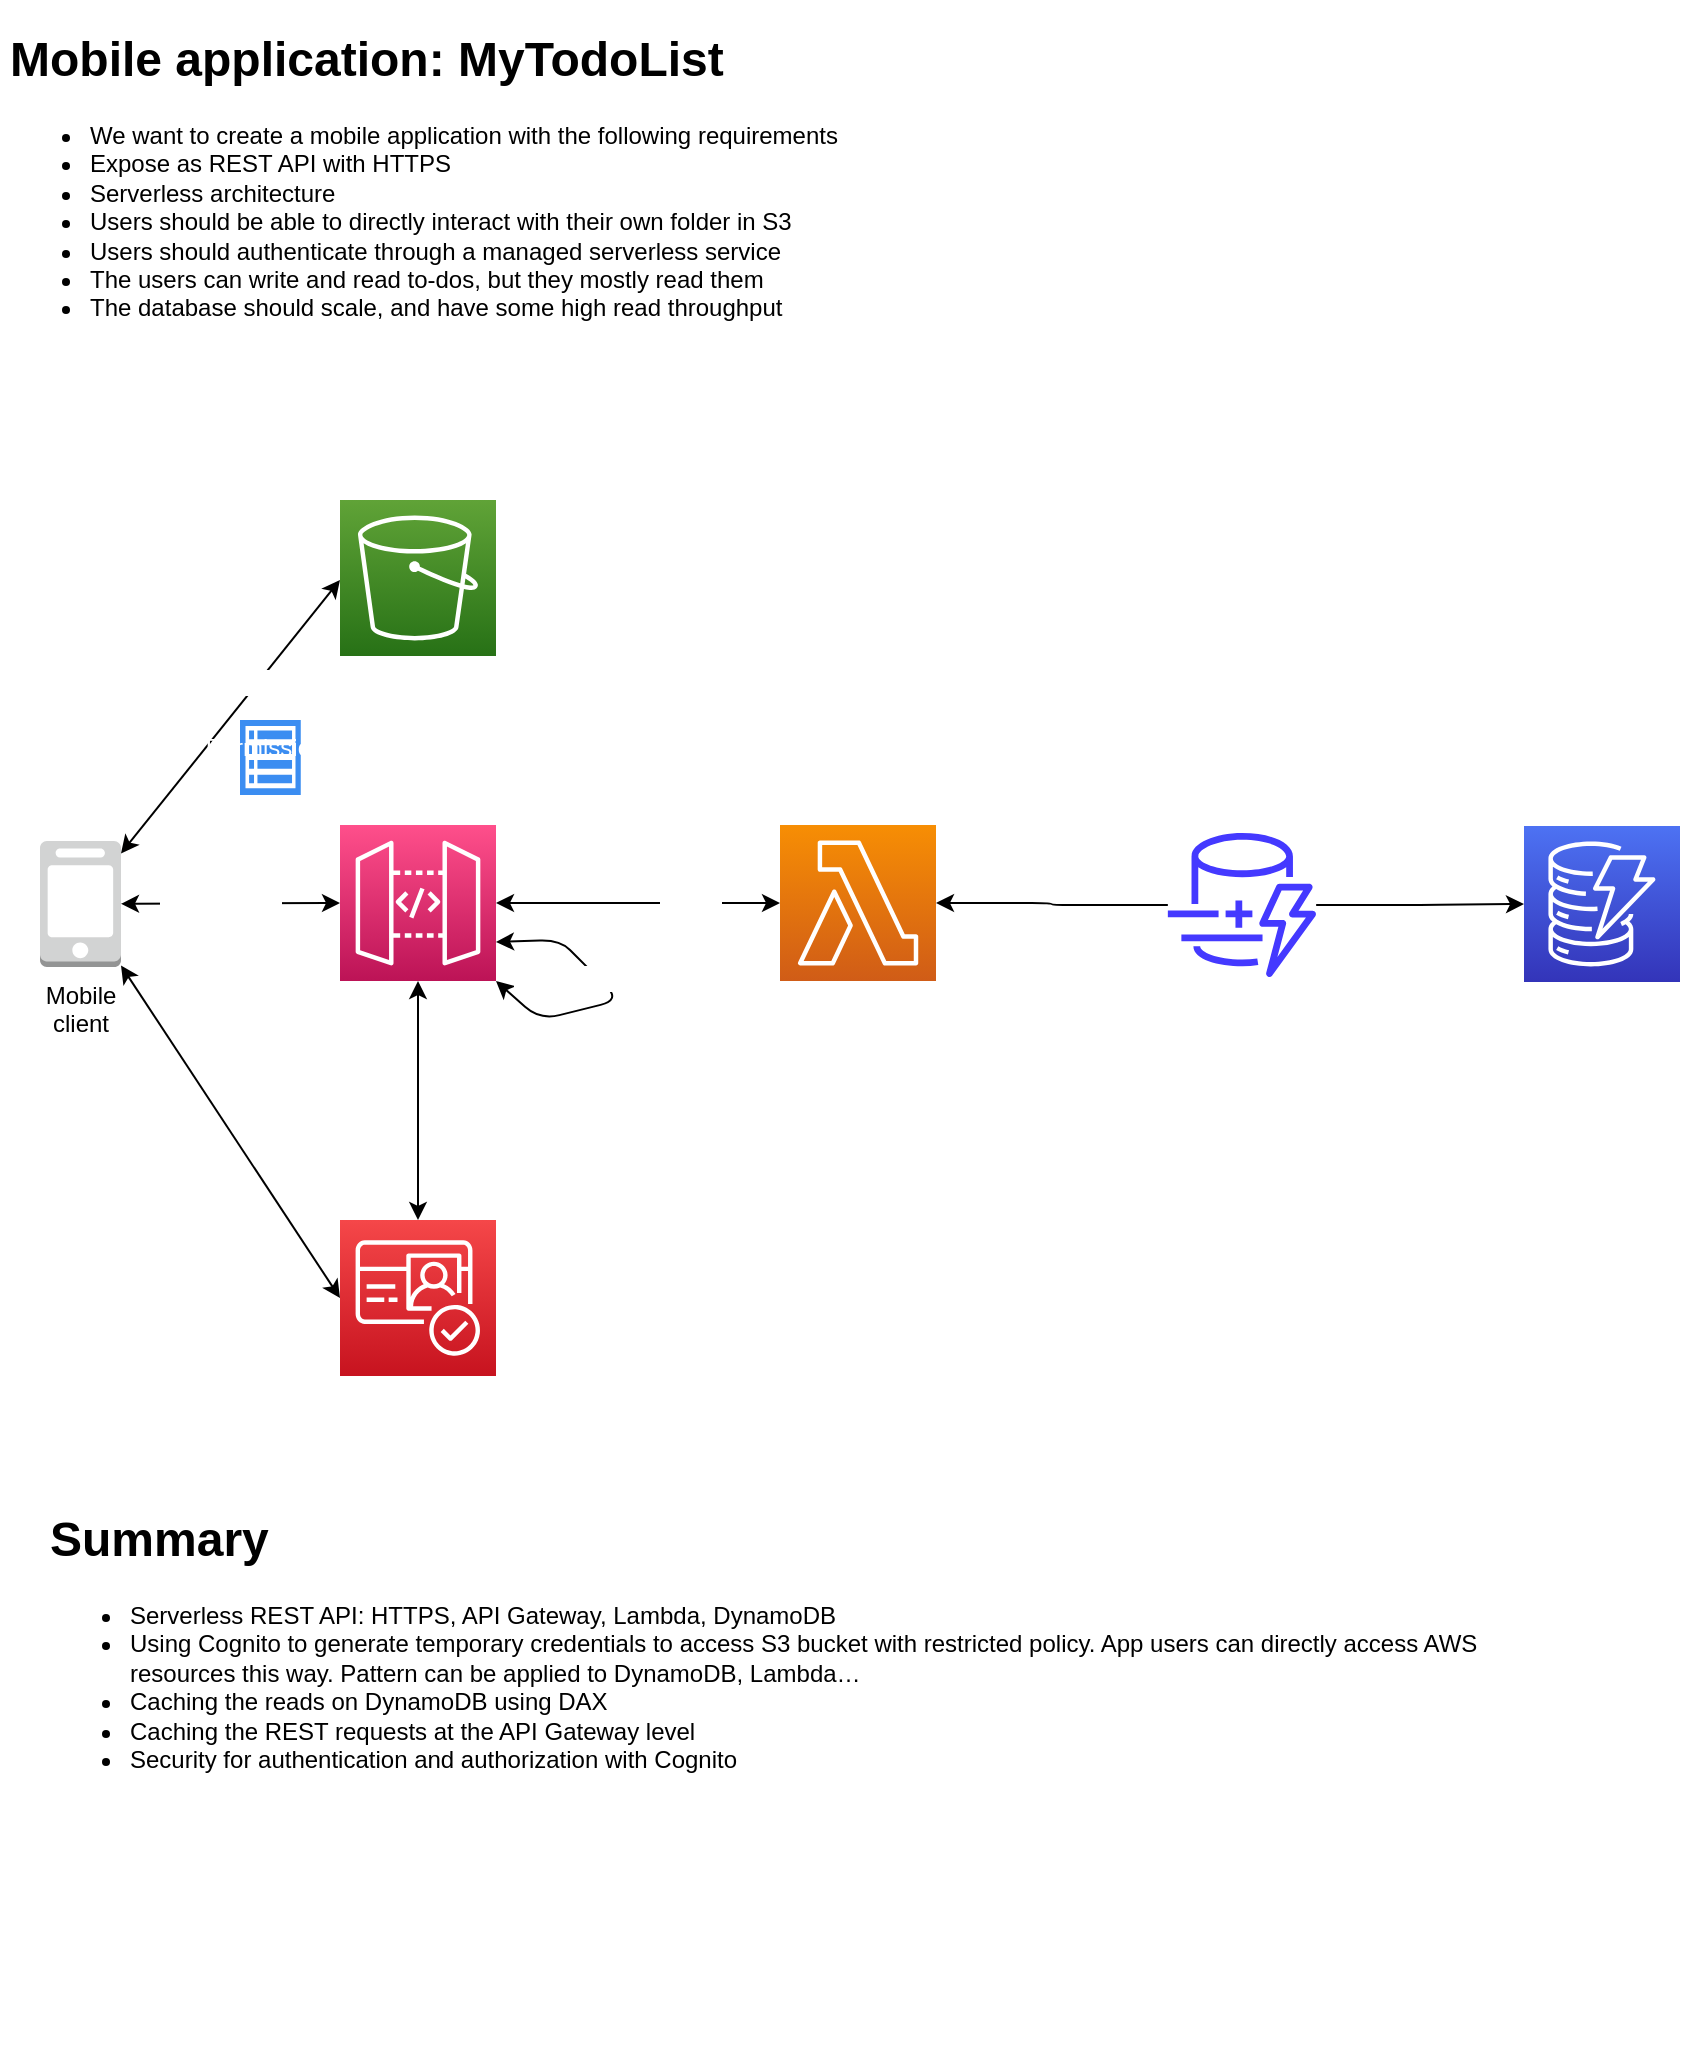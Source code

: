 <mxfile>
    <diagram id="rIJeba_qqOnujhbIOaYM" name="Page-1">
        <mxGraphModel dx="954" dy="766" grid="1" gridSize="10" guides="1" tooltips="1" connect="1" arrows="1" fold="1" page="1" pageScale="1" pageWidth="850" pageHeight="1100" math="0" shadow="0">
            <root>
                <mxCell id="0"/>
                <mxCell id="1" parent="0"/>
                <mxCell id="2" value="&lt;h1&gt;Mobile application: MyTodoList&lt;/h1&gt;&lt;p&gt;&lt;/p&gt;&lt;ul&gt;&lt;li&gt;We want to create a mobile application with the following requirements&lt;/li&gt;&lt;li&gt;Expose as REST API with HTTPS&lt;/li&gt;&lt;li&gt;Serverless architecture&lt;/li&gt;&lt;li&gt;Users should be able to directly interact with their own folder in S3&lt;/li&gt;&lt;li&gt;Users should authenticate through a managed serverless service&lt;/li&gt;&lt;li&gt;The users can write and read to-dos, but they mostly read them&lt;/li&gt;&lt;li&gt;The database should scale, and have some high read throughput&lt;/li&gt;&lt;/ul&gt;&lt;p&gt;&lt;/p&gt;" style="text;html=1;strokeColor=none;fillColor=none;spacing=5;spacingTop=-20;whiteSpace=wrap;overflow=hidden;rounded=0;" parent="1" vertex="1">
                    <mxGeometry x="10" y="10" width="510" height="240" as="geometry"/>
                </mxCell>
                <mxCell id="9" style="edgeStyle=none;html=1;entryX=0;entryY=0.5;entryDx=0;entryDy=0;entryPerimeter=0;fontColor=#FFFFFF;startArrow=classic;startFill=1;" parent="1" source="3" target="8" edge="1">
                    <mxGeometry relative="1" as="geometry"/>
                </mxCell>
                <mxCell id="10" value="authenticate" style="edgeLabel;html=1;align=center;verticalAlign=middle;resizable=0;points=[];fontColor=#FFFFFF;" parent="9" vertex="1" connectable="0">
                    <mxGeometry x="0.191" y="1" relative="1" as="geometry">
                        <mxPoint x="-36" y="9" as="offset"/>
                    </mxGeometry>
                </mxCell>
                <mxCell id="13" style="edgeStyle=none;html=1;entryX=0;entryY=0.5;entryDx=0;entryDy=0;entryPerimeter=0;fontColor=#FFFFFF;startArrow=classic;startFill=1;" parent="1" source="3" target="4" edge="1">
                    <mxGeometry relative="1" as="geometry"/>
                </mxCell>
                <mxCell id="14" value="REST HTTP" style="edgeLabel;html=1;align=center;verticalAlign=middle;resizable=0;points=[];fontColor=#FFFFFF;" parent="13" vertex="1" connectable="0">
                    <mxGeometry x="-0.385" y="-1" relative="1" as="geometry">
                        <mxPoint x="16" y="-1" as="offset"/>
                    </mxGeometry>
                </mxCell>
                <mxCell id="16" style="edgeStyle=none;html=1;fontColor=#FFFFFF;startArrow=classic;startFill=1;" parent="1" source="3" edge="1">
                    <mxGeometry relative="1" as="geometry">
                        <mxPoint x="180" y="290" as="targetPoint"/>
                    </mxGeometry>
                </mxCell>
                <mxCell id="17" value="Store/retrieve files" style="edgeLabel;html=1;align=center;verticalAlign=middle;resizable=0;points=[];fontColor=#FFFFFF;" parent="16" vertex="1" connectable="0">
                    <mxGeometry x="0.273" y="-1" relative="1" as="geometry">
                        <mxPoint as="offset"/>
                    </mxGeometry>
                </mxCell>
                <mxCell id="3" value="Mobile&lt;br&gt;client" style="outlineConnect=0;dashed=0;verticalLabelPosition=bottom;verticalAlign=top;align=center;html=1;shape=mxgraph.aws3.mobile_client;fillColor=#D2D3D3;gradientColor=none;" parent="1" vertex="1">
                    <mxGeometry x="30" y="420.5" width="40.5" height="63" as="geometry"/>
                </mxCell>
                <mxCell id="69" style="edgeStyle=none;html=1;entryX=0;entryY=0.5;entryDx=0;entryDy=0;entryPerimeter=0;fontColor=#FFFFFF;startArrow=classic;startFill=1;" parent="1" source="4" target="5" edge="1">
                    <mxGeometry relative="1" as="geometry"/>
                </mxCell>
                <mxCell id="70" value="invoke" style="edgeLabel;html=1;align=center;verticalAlign=middle;resizable=0;points=[];fontColor=#FFFFFF;" parent="69" vertex="1" connectable="0">
                    <mxGeometry x="0.356" y="-1" relative="1" as="geometry">
                        <mxPoint as="offset"/>
                    </mxGeometry>
                </mxCell>
                <mxCell id="71" style="edgeStyle=none;html=1;fontColor=#FFFFFF;startArrow=classic;startFill=1;entryX=1;entryY=1;entryDx=0;entryDy=0;entryPerimeter=0;exitX=1;exitY=0.75;exitDx=0;exitDy=0;exitPerimeter=0;" parent="1" source="4" target="4" edge="1">
                    <mxGeometry relative="1" as="geometry">
                        <mxPoint x="330" y="400" as="targetPoint"/>
                        <Array as="points">
                            <mxPoint x="290" y="470"/>
                            <mxPoint x="300" y="480"/>
                            <mxPoint x="320" y="500"/>
                            <mxPoint x="280" y="510"/>
                        </Array>
                    </mxGeometry>
                </mxCell>
                <mxCell id="72" value="Caching of responses" style="edgeLabel;html=1;align=center;verticalAlign=middle;resizable=0;points=[];fontColor=#FFFFFF;" parent="71" vertex="1" connectable="0">
                    <mxGeometry x="0.454" relative="1" as="geometry">
                        <mxPoint x="30" y="-19" as="offset"/>
                    </mxGeometry>
                </mxCell>
                <mxCell id="4" value="&lt;font color=&quot;#ffffff&quot;&gt;API Gateway&lt;/font&gt;" style="sketch=0;points=[[0,0,0],[0.25,0,0],[0.5,0,0],[0.75,0,0],[1,0,0],[0,1,0],[0.25,1,0],[0.5,1,0],[0.75,1,0],[1,1,0],[0,0.25,0],[0,0.5,0],[0,0.75,0],[1,0.25,0],[1,0.5,0],[1,0.75,0]];outlineConnect=0;fontColor=#232F3E;gradientColor=#FF4F8B;gradientDirection=north;fillColor=#BC1356;strokeColor=#ffffff;dashed=0;verticalLabelPosition=bottom;verticalAlign=top;align=center;html=1;fontSize=12;fontStyle=0;aspect=fixed;shape=mxgraph.aws4.resourceIcon;resIcon=mxgraph.aws4.api_gateway;" parent="1" vertex="1">
                    <mxGeometry x="180" y="412.5" width="78" height="78" as="geometry"/>
                </mxCell>
                <mxCell id="74" style="edgeStyle=orthogonalEdgeStyle;html=1;fontColor=#FFFFFF;startArrow=classic;startFill=1;endArrow=none;endFill=0;" parent="1" source="5" target="6" edge="1">
                    <mxGeometry relative="1" as="geometry"/>
                </mxCell>
                <mxCell id="75" value="Query / read" style="edgeLabel;html=1;align=center;verticalAlign=middle;resizable=0;points=[];fontColor=#FFFFFF;" parent="74" vertex="1" connectable="0">
                    <mxGeometry x="-0.307" y="1" relative="1" as="geometry">
                        <mxPoint x="21" y="-11" as="offset"/>
                    </mxGeometry>
                </mxCell>
                <mxCell id="5" value="&lt;font color=&quot;#ffffff&quot;&gt;Lambda&lt;/font&gt;" style="sketch=0;points=[[0,0,0],[0.25,0,0],[0.5,0,0],[0.75,0,0],[1,0,0],[0,1,0],[0.25,1,0],[0.5,1,0],[0.75,1,0],[1,1,0],[0,0.25,0],[0,0.5,0],[0,0.75,0],[1,0.25,0],[1,0.5,0],[1,0.75,0]];outlineConnect=0;fontColor=#232F3E;gradientColor=#F78E04;gradientDirection=north;fillColor=#D05C17;strokeColor=#ffffff;dashed=0;verticalLabelPosition=bottom;verticalAlign=top;align=center;html=1;fontSize=12;fontStyle=0;aspect=fixed;shape=mxgraph.aws4.resourceIcon;resIcon=mxgraph.aws4.lambda;" parent="1" vertex="1">
                    <mxGeometry x="400" y="412.5" width="78" height="78" as="geometry"/>
                </mxCell>
                <mxCell id="76" style="edgeStyle=orthogonalEdgeStyle;html=1;fontColor=#FFFFFF;startArrow=none;startFill=0;" parent="1" source="6" target="7" edge="1">
                    <mxGeometry relative="1" as="geometry"/>
                </mxCell>
                <mxCell id="6" value="&lt;font color=&quot;#ffffff&quot;&gt;DAX&lt;br&gt;Caching Layer&lt;/font&gt;" style="sketch=0;outlineConnect=0;fontColor=#232F3E;gradientColor=none;fillColor=#4439FF;strokeColor=none;dashed=0;verticalLabelPosition=bottom;verticalAlign=top;align=center;html=1;fontSize=12;fontStyle=0;aspect=fixed;pointerEvents=1;shape=mxgraph.aws4.dynamodb_dax;" parent="1" vertex="1">
                    <mxGeometry x="592" y="416.5" width="78" height="72" as="geometry"/>
                </mxCell>
                <mxCell id="7" value="&lt;font color=&quot;#ffffff&quot;&gt;DynamoDB&lt;/font&gt;" style="sketch=0;points=[[0,0,0],[0.25,0,0],[0.5,0,0],[0.75,0,0],[1,0,0],[0,1,0],[0.25,1,0],[0.5,1,0],[0.75,1,0],[1,1,0],[0,0.25,0],[0,0.5,0],[0,0.75,0],[1,0.25,0],[1,0.5,0],[1,0.75,0]];outlineConnect=0;fontColor=#232F3E;gradientColor=#4D72F3;gradientDirection=north;fillColor=#3334B9;strokeColor=#ffffff;dashed=0;verticalLabelPosition=bottom;verticalAlign=top;align=center;html=1;fontSize=12;fontStyle=0;aspect=fixed;shape=mxgraph.aws4.resourceIcon;resIcon=mxgraph.aws4.dynamodb;" parent="1" vertex="1">
                    <mxGeometry x="772" y="413" width="78" height="78" as="geometry"/>
                </mxCell>
                <mxCell id="11" style="edgeStyle=none;html=1;entryX=0.5;entryY=1;entryDx=0;entryDy=0;entryPerimeter=0;fontColor=#FFFFFF;startArrow=classic;startFill=1;" parent="1" source="8" target="4" edge="1">
                    <mxGeometry relative="1" as="geometry"/>
                </mxCell>
                <mxCell id="12" value="Verify authentication" style="edgeLabel;html=1;align=center;verticalAlign=middle;resizable=0;points=[];fontColor=#FFFFFF;" parent="11" vertex="1" connectable="0">
                    <mxGeometry x="-0.225" y="2" relative="1" as="geometry">
                        <mxPoint x="63" y="7" as="offset"/>
                    </mxGeometry>
                </mxCell>
                <mxCell id="8" value="&lt;font color=&quot;#ffffff&quot;&gt;Cognito&lt;/font&gt;" style="sketch=0;points=[[0,0,0],[0.25,0,0],[0.5,0,0],[0.75,0,0],[1,0,0],[0,1,0],[0.25,1,0],[0.5,1,0],[0.75,1,0],[1,1,0],[0,0.25,0],[0,0.5,0],[0,0.75,0],[1,0.25,0],[1,0.5,0],[1,0.75,0]];outlineConnect=0;fontColor=#232F3E;gradientColor=#F54749;gradientDirection=north;fillColor=#C7131F;strokeColor=#ffffff;dashed=0;verticalLabelPosition=bottom;verticalAlign=top;align=center;html=1;fontSize=12;fontStyle=0;aspect=fixed;shape=mxgraph.aws4.resourceIcon;resIcon=mxgraph.aws4.cognito;" parent="1" vertex="1">
                    <mxGeometry x="180" y="610" width="78" height="78" as="geometry"/>
                </mxCell>
                <mxCell id="68" value="Permissions" style="sketch=0;html=1;aspect=fixed;strokeColor=none;shadow=0;align=center;verticalAlign=top;fillColor=#3B8DF1;shape=mxgraph.gcp2.view_list;fontColor=#FFFFFF;" parent="1" vertex="1">
                    <mxGeometry x="130" y="360" width="30.38" height="37.5" as="geometry"/>
                </mxCell>
                <mxCell id="77" value="&lt;h1&gt;Summary&lt;/h1&gt;&lt;p&gt;&lt;/p&gt;&lt;ul&gt;&lt;li&gt;Serverless REST API: HTTPS, API Gateway, Lambda, DynamoDB&lt;/li&gt;&lt;li&gt;Using Cognito to generate temporary credentials to access S3 bucket&amp;nbsp;&lt;span style=&quot;background-color: initial;&quot;&gt;with restricted policy. App users can directly access AWS resources this&amp;nbsp;&lt;/span&gt;&lt;span style=&quot;background-color: initial;&quot;&gt;way. Pattern can be applied to DynamoDB, Lambda…&lt;/span&gt;&lt;/li&gt;&lt;li&gt;Caching the reads on DynamoDB using DAX&lt;/li&gt;&lt;li&gt;Caching the REST requests at the API Gateway level&lt;/li&gt;&lt;li&gt;Security for authentication and authorization with Cognito&lt;/li&gt;&lt;/ul&gt;&lt;p&gt;&lt;/p&gt;" style="text;html=1;strokeColor=none;fillColor=none;spacing=5;spacingTop=-20;whiteSpace=wrap;overflow=hidden;rounded=0;" parent="1" vertex="1">
                    <mxGeometry x="30" y="750" width="740" height="280" as="geometry"/>
                </mxCell>
                <mxCell id="78" value="&lt;font color=&quot;#ffffff&quot;&gt;S3&lt;/font&gt;" style="sketch=0;points=[[0,0,0],[0.25,0,0],[0.5,0,0],[0.75,0,0],[1,0,0],[0,1,0],[0.25,1,0],[0.5,1,0],[0.75,1,0],[1,1,0],[0,0.25,0],[0,0.5,0],[0,0.75,0],[1,0.25,0],[1,0.5,0],[1,0.75,0]];outlineConnect=0;fontColor=#232F3E;gradientColor=#60A337;gradientDirection=north;fillColor=#277116;strokeColor=#ffffff;dashed=0;verticalLabelPosition=bottom;verticalAlign=top;align=center;html=1;fontSize=12;fontStyle=0;aspect=fixed;shape=mxgraph.aws4.resourceIcon;resIcon=mxgraph.aws4.s3;" vertex="1" parent="1">
                    <mxGeometry x="180" y="250" width="78" height="78" as="geometry"/>
                </mxCell>
            </root>
        </mxGraphModel>
    </diagram>
</mxfile>